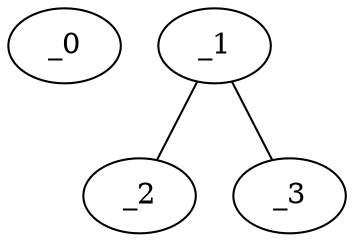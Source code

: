 graph TP1_0056 {
	_0	 [x="2.38497",
		y="2.77211"];
	_1	 [x="1.5",
		y="0.75"];
	_2	 [x="1.41346",
		y="2.95158"];
	_1 -- _2;
	_3	 [x="2.94863",
		y="0.727238"];
	_1 -- _3;
}
